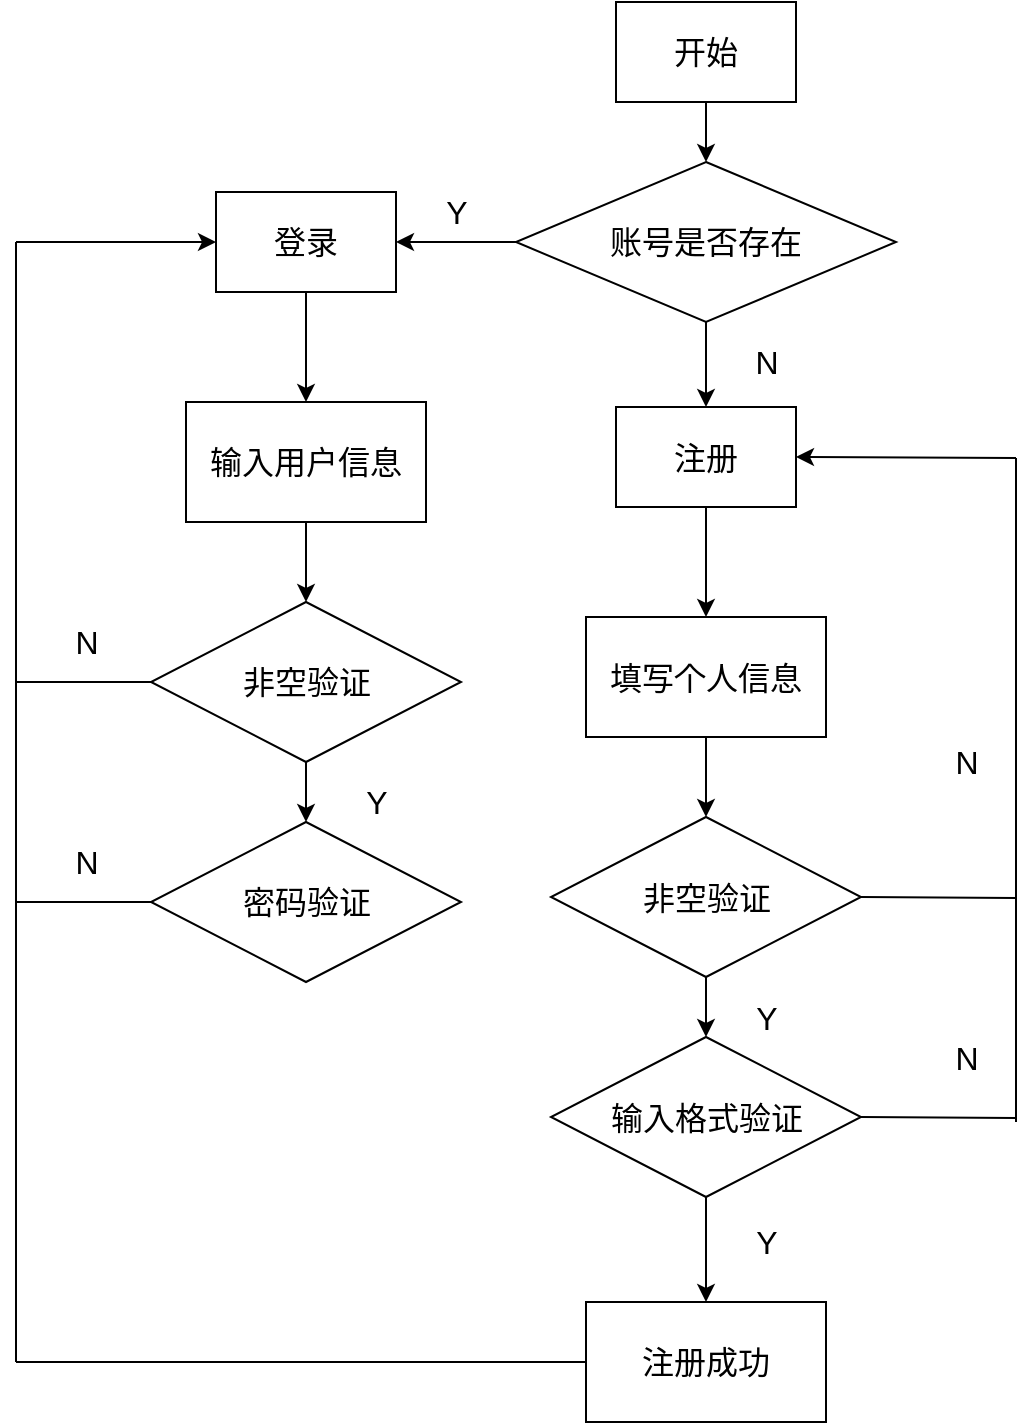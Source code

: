 <mxfile version="14.6.11" type="github">
  <diagram id="4HsHXw3ZQCSW11gquB9y" name="第 1 页">
    <mxGraphModel dx="1483" dy="760" grid="1" gridSize="10" guides="1" tooltips="1" connect="1" arrows="1" fold="1" page="1" pageScale="1" pageWidth="827" pageHeight="1169" math="0" shadow="0">
      <root>
        <mxCell id="0" />
        <mxCell id="1" parent="0" />
        <mxCell id="jHOY7dcu4dNnJ-vpZBeA-3" value="" style="edgeStyle=orthogonalEdgeStyle;rounded=0;orthogonalLoop=1;jettySize=auto;html=1;" parent="1" source="jHOY7dcu4dNnJ-vpZBeA-1" target="jHOY7dcu4dNnJ-vpZBeA-2" edge="1">
          <mxGeometry relative="1" as="geometry" />
        </mxCell>
        <mxCell id="jHOY7dcu4dNnJ-vpZBeA-1" value="&lt;font style=&quot;font-size: 16px&quot;&gt;开始&lt;/font&gt;" style="rounded=0;whiteSpace=wrap;html=1;sketch=0;shadow=0;glass=0;" parent="1" vertex="1">
          <mxGeometry x="330" y="40" width="90" height="50" as="geometry" />
        </mxCell>
        <mxCell id="jHOY7dcu4dNnJ-vpZBeA-5" value="" style="edgeStyle=orthogonalEdgeStyle;rounded=0;orthogonalLoop=1;jettySize=auto;html=1;" parent="1" source="jHOY7dcu4dNnJ-vpZBeA-2" edge="1">
          <mxGeometry relative="1" as="geometry">
            <mxPoint x="220" y="160" as="targetPoint" />
          </mxGeometry>
        </mxCell>
        <mxCell id="VBL8st5N_TpSc16xVgnp-67" value="" style="edgeStyle=elbowEdgeStyle;rounded=0;orthogonalLoop=1;jettySize=auto;elbow=vertical;html=1;" edge="1" parent="1" source="jHOY7dcu4dNnJ-vpZBeA-2" target="jHOY7dcu4dNnJ-vpZBeA-7">
          <mxGeometry relative="1" as="geometry" />
        </mxCell>
        <mxCell id="jHOY7dcu4dNnJ-vpZBeA-2" value="&lt;font style=&quot;font-size: 16px&quot;&gt;账号是否存在&lt;/font&gt;" style="rhombus;whiteSpace=wrap;html=1;" parent="1" vertex="1">
          <mxGeometry x="280" y="120" width="190" height="80" as="geometry" />
        </mxCell>
        <mxCell id="VBL8st5N_TpSc16xVgnp-2" value="" style="edgeStyle=orthogonalEdgeStyle;rounded=0;orthogonalLoop=1;jettySize=auto;html=1;" edge="1" parent="1" source="jHOY7dcu4dNnJ-vpZBeA-6" target="VBL8st5N_TpSc16xVgnp-1">
          <mxGeometry relative="1" as="geometry" />
        </mxCell>
        <mxCell id="jHOY7dcu4dNnJ-vpZBeA-6" value="&lt;font style=&quot;font-size: 16px&quot;&gt;登录&lt;/font&gt;" style="rounded=0;whiteSpace=wrap;html=1;sketch=0;shadow=0;glass=0;" parent="1" vertex="1">
          <mxGeometry x="130" y="135" width="90" height="50" as="geometry" />
        </mxCell>
        <mxCell id="VBL8st5N_TpSc16xVgnp-60" value="" style="edgeStyle=elbowEdgeStyle;rounded=0;orthogonalLoop=1;jettySize=auto;elbow=vertical;html=1;" edge="1" parent="1" source="jHOY7dcu4dNnJ-vpZBeA-7" target="VBL8st5N_TpSc16xVgnp-59">
          <mxGeometry relative="1" as="geometry" />
        </mxCell>
        <mxCell id="jHOY7dcu4dNnJ-vpZBeA-7" value="&lt;font style=&quot;font-size: 16px&quot;&gt;注册&lt;/font&gt;" style="rounded=0;whiteSpace=wrap;html=1;sketch=0;shadow=0;glass=0;" parent="1" vertex="1">
          <mxGeometry x="330" y="242.5" width="90" height="50" as="geometry" />
        </mxCell>
        <mxCell id="VBL8st5N_TpSc16xVgnp-4" value="" style="edgeStyle=orthogonalEdgeStyle;rounded=0;orthogonalLoop=1;jettySize=auto;html=1;" edge="1" parent="1" source="VBL8st5N_TpSc16xVgnp-1" target="VBL8st5N_TpSc16xVgnp-3">
          <mxGeometry relative="1" as="geometry" />
        </mxCell>
        <mxCell id="VBL8st5N_TpSc16xVgnp-1" value="&lt;font style=&quot;font-size: 16px&quot;&gt;输入用户信息&lt;/font&gt;" style="whiteSpace=wrap;html=1;rounded=0;shadow=0;glass=0;sketch=0;" vertex="1" parent="1">
          <mxGeometry x="115" y="240" width="120" height="60" as="geometry" />
        </mxCell>
        <mxCell id="VBL8st5N_TpSc16xVgnp-6" value="" style="edgeStyle=orthogonalEdgeStyle;rounded=0;orthogonalLoop=1;jettySize=auto;html=1;" edge="1" parent="1" source="VBL8st5N_TpSc16xVgnp-3" target="VBL8st5N_TpSc16xVgnp-5">
          <mxGeometry relative="1" as="geometry" />
        </mxCell>
        <mxCell id="VBL8st5N_TpSc16xVgnp-3" value="&lt;font style=&quot;font-size: 16px&quot;&gt;非空验证&lt;/font&gt;" style="rhombus;whiteSpace=wrap;html=1;rounded=0;shadow=0;glass=0;sketch=0;" vertex="1" parent="1">
          <mxGeometry x="97.5" y="340" width="155" height="80" as="geometry" />
        </mxCell>
        <mxCell id="VBL8st5N_TpSc16xVgnp-5" value="&lt;span style=&quot;font-size: 16px&quot;&gt;密码验证&lt;/span&gt;" style="rhombus;whiteSpace=wrap;html=1;rounded=0;shadow=0;glass=0;sketch=0;" vertex="1" parent="1">
          <mxGeometry x="97.5" y="450" width="155" height="80" as="geometry" />
        </mxCell>
        <mxCell id="VBL8st5N_TpSc16xVgnp-7" value="&lt;font style=&quot;font-size: 16px&quot;&gt;Y&lt;/font&gt;" style="text;html=1;resizable=0;autosize=1;align=center;verticalAlign=middle;points=[];fillColor=none;strokeColor=none;rounded=0;" vertex="1" parent="1">
          <mxGeometry x="195" y="430" width="30" height="20" as="geometry" />
        </mxCell>
        <mxCell id="VBL8st5N_TpSc16xVgnp-53" value="" style="endArrow=none;html=1;exitX=0;exitY=0.5;exitDx=0;exitDy=0;" edge="1" parent="1" source="VBL8st5N_TpSc16xVgnp-5">
          <mxGeometry width="50" height="50" relative="1" as="geometry">
            <mxPoint x="110" y="300" as="sourcePoint" />
            <mxPoint x="30" y="490" as="targetPoint" />
          </mxGeometry>
        </mxCell>
        <mxCell id="VBL8st5N_TpSc16xVgnp-54" value="" style="endArrow=none;html=1;" edge="1" parent="1">
          <mxGeometry width="50" height="50" relative="1" as="geometry">
            <mxPoint x="30" y="720" as="sourcePoint" />
            <mxPoint x="30" y="160" as="targetPoint" />
          </mxGeometry>
        </mxCell>
        <mxCell id="VBL8st5N_TpSc16xVgnp-55" value="" style="endArrow=classic;html=1;entryX=0;entryY=0.5;entryDx=0;entryDy=0;" edge="1" parent="1" target="jHOY7dcu4dNnJ-vpZBeA-6">
          <mxGeometry width="50" height="50" relative="1" as="geometry">
            <mxPoint x="30" y="160" as="sourcePoint" />
            <mxPoint x="160" y="340" as="targetPoint" />
          </mxGeometry>
        </mxCell>
        <mxCell id="VBL8st5N_TpSc16xVgnp-56" value="" style="endArrow=none;html=1;exitX=0;exitY=0.5;exitDx=0;exitDy=0;" edge="1" parent="1" source="VBL8st5N_TpSc16xVgnp-3">
          <mxGeometry width="50" height="50" relative="1" as="geometry">
            <mxPoint x="110" y="390" as="sourcePoint" />
            <mxPoint x="30" y="380" as="targetPoint" />
          </mxGeometry>
        </mxCell>
        <mxCell id="VBL8st5N_TpSc16xVgnp-57" value="&lt;span style=&quot;font-size: 16px&quot;&gt;N&lt;/span&gt;" style="text;html=1;resizable=0;autosize=1;align=center;verticalAlign=middle;points=[];fillColor=none;strokeColor=none;rounded=0;" vertex="1" parent="1">
          <mxGeometry x="50" y="350" width="30" height="20" as="geometry" />
        </mxCell>
        <mxCell id="VBL8st5N_TpSc16xVgnp-58" value="&lt;span style=&quot;font-size: 16px&quot;&gt;N&lt;/span&gt;" style="text;html=1;resizable=0;autosize=1;align=center;verticalAlign=middle;points=[];fillColor=none;strokeColor=none;rounded=0;" vertex="1" parent="1">
          <mxGeometry x="50" y="460" width="30" height="20" as="geometry" />
        </mxCell>
        <mxCell id="VBL8st5N_TpSc16xVgnp-63" value="" style="edgeStyle=elbowEdgeStyle;rounded=0;orthogonalLoop=1;jettySize=auto;elbow=vertical;html=1;" edge="1" parent="1" source="VBL8st5N_TpSc16xVgnp-59" target="VBL8st5N_TpSc16xVgnp-61">
          <mxGeometry relative="1" as="geometry" />
        </mxCell>
        <mxCell id="VBL8st5N_TpSc16xVgnp-59" value="&lt;font style=&quot;font-size: 16px&quot;&gt;填写个人信息&lt;/font&gt;" style="whiteSpace=wrap;html=1;rounded=0;shadow=0;glass=0;sketch=0;" vertex="1" parent="1">
          <mxGeometry x="315" y="347.5" width="120" height="60" as="geometry" />
        </mxCell>
        <mxCell id="VBL8st5N_TpSc16xVgnp-65" value="" style="edgeStyle=elbowEdgeStyle;rounded=0;orthogonalLoop=1;jettySize=auto;elbow=vertical;html=1;" edge="1" parent="1" source="VBL8st5N_TpSc16xVgnp-61" target="VBL8st5N_TpSc16xVgnp-62">
          <mxGeometry relative="1" as="geometry" />
        </mxCell>
        <mxCell id="VBL8st5N_TpSc16xVgnp-61" value="&lt;font style=&quot;font-size: 16px&quot;&gt;非空验证&lt;/font&gt;" style="rhombus;whiteSpace=wrap;html=1;rounded=0;shadow=0;glass=0;sketch=0;" vertex="1" parent="1">
          <mxGeometry x="297.5" y="447.5" width="155" height="80" as="geometry" />
        </mxCell>
        <mxCell id="VBL8st5N_TpSc16xVgnp-76" value="" style="edgeStyle=elbowEdgeStyle;rounded=0;orthogonalLoop=1;jettySize=auto;elbow=vertical;html=1;" edge="1" parent="1" source="VBL8st5N_TpSc16xVgnp-62" target="VBL8st5N_TpSc16xVgnp-75">
          <mxGeometry relative="1" as="geometry" />
        </mxCell>
        <mxCell id="VBL8st5N_TpSc16xVgnp-62" value="&lt;font style=&quot;font-size: 16px&quot;&gt;输入格式验证&lt;/font&gt;" style="rhombus;whiteSpace=wrap;html=1;rounded=0;shadow=0;glass=0;sketch=0;" vertex="1" parent="1">
          <mxGeometry x="297.5" y="557.5" width="155" height="80" as="geometry" />
        </mxCell>
        <mxCell id="VBL8st5N_TpSc16xVgnp-66" value="&lt;font style=&quot;font-size: 16px&quot;&gt;Y&lt;/font&gt;" style="text;html=1;resizable=0;autosize=1;align=center;verticalAlign=middle;points=[];fillColor=none;strokeColor=none;rounded=0;" vertex="1" parent="1">
          <mxGeometry x="390" y="537.5" width="30" height="20" as="geometry" />
        </mxCell>
        <mxCell id="VBL8st5N_TpSc16xVgnp-68" value="" style="endArrow=none;html=1;entryX=1;entryY=0.5;entryDx=0;entryDy=0;" edge="1" parent="1" target="VBL8st5N_TpSc16xVgnp-61">
          <mxGeometry width="50" height="50" relative="1" as="geometry">
            <mxPoint x="530" y="488" as="sourcePoint" />
            <mxPoint x="100" y="300" as="targetPoint" />
          </mxGeometry>
        </mxCell>
        <mxCell id="VBL8st5N_TpSc16xVgnp-69" value="" style="endArrow=none;html=1;" edge="1" parent="1">
          <mxGeometry width="50" height="50" relative="1" as="geometry">
            <mxPoint x="530" y="490" as="sourcePoint" />
            <mxPoint x="530" y="268" as="targetPoint" />
          </mxGeometry>
        </mxCell>
        <mxCell id="VBL8st5N_TpSc16xVgnp-70" value="" style="endArrow=classic;html=1;entryX=1;entryY=0.5;entryDx=0;entryDy=0;" edge="1" parent="1" target="jHOY7dcu4dNnJ-vpZBeA-7">
          <mxGeometry width="50" height="50" relative="1" as="geometry">
            <mxPoint x="530" y="268" as="sourcePoint" />
            <mxPoint x="100" y="300" as="targetPoint" />
          </mxGeometry>
        </mxCell>
        <mxCell id="VBL8st5N_TpSc16xVgnp-71" value="&lt;span style=&quot;font-size: 16px&quot;&gt;N&lt;/span&gt;" style="text;html=1;resizable=0;autosize=1;align=center;verticalAlign=middle;points=[];fillColor=none;strokeColor=none;rounded=0;" vertex="1" parent="1">
          <mxGeometry x="490" y="410" width="30" height="20" as="geometry" />
        </mxCell>
        <mxCell id="VBL8st5N_TpSc16xVgnp-72" value="" style="endArrow=none;html=1;entryX=1;entryY=0.5;entryDx=0;entryDy=0;" edge="1" parent="1" target="VBL8st5N_TpSc16xVgnp-62">
          <mxGeometry width="50" height="50" relative="1" as="geometry">
            <mxPoint x="530" y="598" as="sourcePoint" />
            <mxPoint x="460" y="597" as="targetPoint" />
          </mxGeometry>
        </mxCell>
        <mxCell id="VBL8st5N_TpSc16xVgnp-73" value="" style="endArrow=none;html=1;" edge="1" parent="1">
          <mxGeometry width="50" height="50" relative="1" as="geometry">
            <mxPoint x="530" y="490" as="sourcePoint" />
            <mxPoint x="530" y="600" as="targetPoint" />
          </mxGeometry>
        </mxCell>
        <mxCell id="VBL8st5N_TpSc16xVgnp-74" value="&lt;span style=&quot;font-size: 16px&quot;&gt;N&lt;/span&gt;" style="text;html=1;resizable=0;autosize=1;align=center;verticalAlign=middle;points=[];fillColor=none;strokeColor=none;rounded=0;" vertex="1" parent="1">
          <mxGeometry x="490" y="557.5" width="30" height="20" as="geometry" />
        </mxCell>
        <mxCell id="VBL8st5N_TpSc16xVgnp-75" value="&lt;font style=&quot;font-size: 16px&quot;&gt;注册成功&lt;/font&gt;" style="whiteSpace=wrap;html=1;rounded=0;shadow=0;glass=0;sketch=0;" vertex="1" parent="1">
          <mxGeometry x="315" y="690" width="120" height="60" as="geometry" />
        </mxCell>
        <mxCell id="VBL8st5N_TpSc16xVgnp-77" value="&lt;font style=&quot;font-size: 16px&quot;&gt;Y&lt;/font&gt;" style="text;html=1;resizable=0;autosize=1;align=center;verticalAlign=middle;points=[];fillColor=none;strokeColor=none;rounded=0;" vertex="1" parent="1">
          <mxGeometry x="390" y="650" width="30" height="20" as="geometry" />
        </mxCell>
        <mxCell id="VBL8st5N_TpSc16xVgnp-78" value="" style="endArrow=none;html=1;entryX=0;entryY=0.5;entryDx=0;entryDy=0;" edge="1" parent="1" target="VBL8st5N_TpSc16xVgnp-75">
          <mxGeometry width="50" height="50" relative="1" as="geometry">
            <mxPoint x="30" y="720" as="sourcePoint" />
            <mxPoint x="50" y="430" as="targetPoint" />
          </mxGeometry>
        </mxCell>
        <mxCell id="VBL8st5N_TpSc16xVgnp-79" value="&lt;font style=&quot;font-size: 16px&quot;&gt;Y&lt;/font&gt;" style="text;html=1;resizable=0;autosize=1;align=center;verticalAlign=middle;points=[];fillColor=none;strokeColor=none;rounded=0;" vertex="1" parent="1">
          <mxGeometry x="235" y="135" width="30" height="20" as="geometry" />
        </mxCell>
        <mxCell id="VBL8st5N_TpSc16xVgnp-80" value="&lt;span style=&quot;font-size: 16px&quot;&gt;N&lt;/span&gt;" style="text;html=1;resizable=0;autosize=1;align=center;verticalAlign=middle;points=[];fillColor=none;strokeColor=none;rounded=0;" vertex="1" parent="1">
          <mxGeometry x="390" y="210" width="30" height="20" as="geometry" />
        </mxCell>
      </root>
    </mxGraphModel>
  </diagram>
</mxfile>
